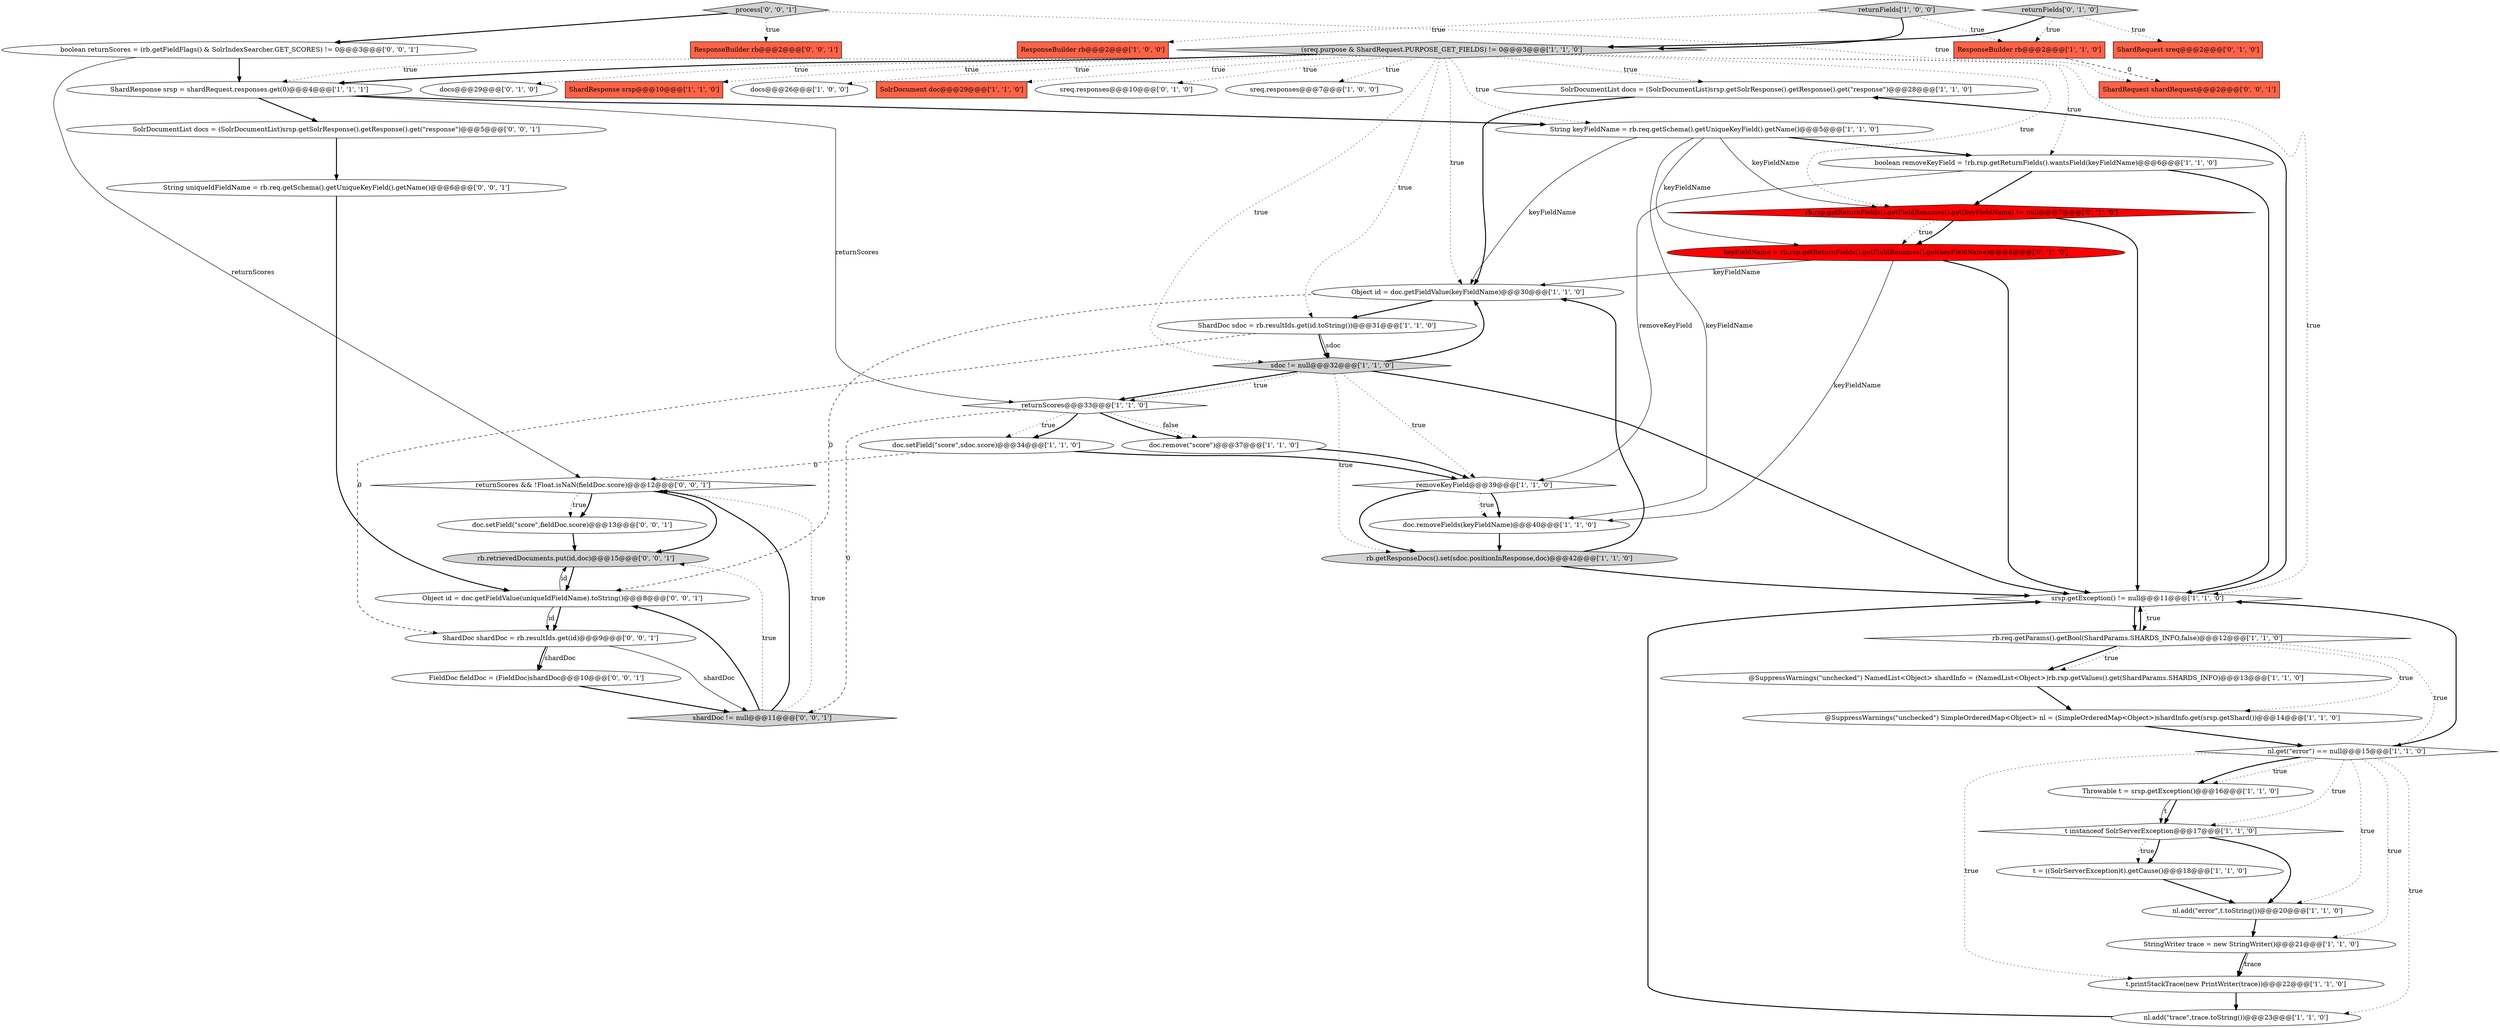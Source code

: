 digraph {
7 [style = filled, label = "SolrDocumentList docs = (SolrDocumentList)srsp.getSolrResponse().getResponse().get(\"response\")@@@28@@@['1', '1', '0']", fillcolor = white, shape = ellipse image = "AAA0AAABBB1BBB"];
13 [style = filled, label = "nl.get(\"error\") == null@@@15@@@['1', '1', '0']", fillcolor = white, shape = diamond image = "AAA0AAABBB1BBB"];
27 [style = filled, label = "boolean removeKeyField = !rb.rsp.getReturnFields().wantsField(keyFieldName)@@@6@@@['1', '1', '0']", fillcolor = white, shape = ellipse image = "AAA0AAABBB1BBB"];
36 [style = filled, label = "docs@@@29@@@['0', '1', '0']", fillcolor = white, shape = ellipse image = "AAA0AAABBB2BBB"];
28 [style = filled, label = "@SuppressWarnings(\"unchecked\") NamedList<Object> shardInfo = (NamedList<Object>)rb.rsp.getValues().get(ShardParams.SHARDS_INFO)@@@13@@@['1', '1', '0']", fillcolor = white, shape = ellipse image = "AAA0AAABBB1BBB"];
22 [style = filled, label = "ShardResponse srsp@@@10@@@['1', '1', '0']", fillcolor = tomato, shape = box image = "AAA0AAABBB1BBB"];
8 [style = filled, label = "doc.setField(\"score\",sdoc.score)@@@34@@@['1', '1', '0']", fillcolor = white, shape = ellipse image = "AAA0AAABBB1BBB"];
42 [style = filled, label = "boolean returnScores = (rb.getFieldFlags() & SolrIndexSearcher.GET_SCORES) != 0@@@3@@@['0', '0', '1']", fillcolor = white, shape = ellipse image = "AAA0AAABBB3BBB"];
34 [style = filled, label = "ShardRequest sreq@@@2@@@['0', '1', '0']", fillcolor = tomato, shape = box image = "AAA0AAABBB2BBB"];
25 [style = filled, label = "sdoc != null@@@32@@@['1', '1', '0']", fillcolor = lightgray, shape = diamond image = "AAA0AAABBB1BBB"];
5 [style = filled, label = "ShardDoc sdoc = rb.resultIds.get(id.toString())@@@31@@@['1', '1', '0']", fillcolor = white, shape = ellipse image = "AAA0AAABBB1BBB"];
47 [style = filled, label = "FieldDoc fieldDoc = (FieldDoc)shardDoc@@@10@@@['0', '0', '1']", fillcolor = white, shape = ellipse image = "AAA0AAABBB3BBB"];
41 [style = filled, label = "returnScores && !Float.isNaN(fieldDoc.score)@@@12@@@['0', '0', '1']", fillcolor = white, shape = diamond image = "AAA0AAABBB3BBB"];
49 [style = filled, label = "SolrDocumentList docs = (SolrDocumentList)srsp.getSolrResponse().getResponse().get(\"response\")@@@5@@@['0', '0', '1']", fillcolor = white, shape = ellipse image = "AAA0AAABBB3BBB"];
18 [style = filled, label = "Throwable t = srsp.getException()@@@16@@@['1', '1', '0']", fillcolor = white, shape = ellipse image = "AAA0AAABBB1BBB"];
21 [style = filled, label = "removeKeyField@@@39@@@['1', '1', '0']", fillcolor = white, shape = diamond image = "AAA0AAABBB1BBB"];
30 [style = filled, label = "rb.req.getParams().getBool(ShardParams.SHARDS_INFO,false)@@@12@@@['1', '1', '0']", fillcolor = white, shape = diamond image = "AAA0AAABBB1BBB"];
38 [style = filled, label = "returnFields['0', '1', '0']", fillcolor = lightgray, shape = diamond image = "AAA0AAABBB2BBB"];
3 [style = filled, label = "String keyFieldName = rb.req.getSchema().getUniqueKeyField().getName()@@@5@@@['1', '1', '0']", fillcolor = white, shape = ellipse image = "AAA0AAABBB1BBB"];
16 [style = filled, label = "t = ((SolrServerException)t).getCause()@@@18@@@['1', '1', '0']", fillcolor = white, shape = ellipse image = "AAA0AAABBB1BBB"];
19 [style = filled, label = "srsp.getException() != null@@@11@@@['1', '1', '0']", fillcolor = white, shape = diamond image = "AAA0AAABBB1BBB"];
26 [style = filled, label = "nl.add(\"trace\",trace.toString())@@@23@@@['1', '1', '0']", fillcolor = white, shape = ellipse image = "AAA0AAABBB1BBB"];
51 [style = filled, label = "Object id = doc.getFieldValue(uniqueIdFieldName).toString()@@@8@@@['0', '0', '1']", fillcolor = white, shape = ellipse image = "AAA0AAABBB3BBB"];
9 [style = filled, label = "doc.remove(\"score\")@@@37@@@['1', '1', '0']", fillcolor = white, shape = ellipse image = "AAA0AAABBB1BBB"];
37 [style = filled, label = "keyFieldName = rb.rsp.getReturnFields().getFieldRenames().get(keyFieldName)@@@8@@@['0', '1', '0']", fillcolor = red, shape = ellipse image = "AAA1AAABBB2BBB"];
6 [style = filled, label = "docs@@@26@@@['1', '0', '0']", fillcolor = white, shape = ellipse image = "AAA0AAABBB1BBB"];
48 [style = filled, label = "ShardDoc shardDoc = rb.resultIds.get(id)@@@9@@@['0', '0', '1']", fillcolor = white, shape = ellipse image = "AAA0AAABBB3BBB"];
12 [style = filled, label = "@SuppressWarnings(\"unchecked\") SimpleOrderedMap<Object> nl = (SimpleOrderedMap<Object>)shardInfo.get(srsp.getShard())@@@14@@@['1', '1', '0']", fillcolor = white, shape = ellipse image = "AAA0AAABBB1BBB"];
44 [style = filled, label = "ResponseBuilder rb@@@2@@@['0', '0', '1']", fillcolor = tomato, shape = box image = "AAA0AAABBB3BBB"];
29 [style = filled, label = "t.printStackTrace(new PrintWriter(trace))@@@22@@@['1', '1', '0']", fillcolor = white, shape = ellipse image = "AAA0AAABBB1BBB"];
10 [style = filled, label = "returnScores@@@33@@@['1', '1', '0']", fillcolor = white, shape = diamond image = "AAA0AAABBB1BBB"];
24 [style = filled, label = "t instanceof SolrServerException@@@17@@@['1', '1', '0']", fillcolor = white, shape = diamond image = "AAA0AAABBB1BBB"];
33 [style = filled, label = "rb.rsp.getReturnFields().getFieldRenames().get(keyFieldName) != null@@@7@@@['0', '1', '0']", fillcolor = red, shape = diamond image = "AAA1AAABBB2BBB"];
43 [style = filled, label = "rb.retrievedDocuments.put(id,doc)@@@15@@@['0', '0', '1']", fillcolor = lightgray, shape = ellipse image = "AAA0AAABBB3BBB"];
40 [style = filled, label = "doc.setField(\"score\",fieldDoc.score)@@@13@@@['0', '0', '1']", fillcolor = white, shape = ellipse image = "AAA0AAABBB3BBB"];
20 [style = filled, label = "SolrDocument doc@@@29@@@['1', '1', '0']", fillcolor = tomato, shape = box image = "AAA0AAABBB1BBB"];
50 [style = filled, label = "ShardRequest shardRequest@@@2@@@['0', '0', '1']", fillcolor = tomato, shape = box image = "AAA0AAABBB3BBB"];
31 [style = filled, label = "rb.getResponseDocs().set(sdoc.positionInResponse,doc)@@@42@@@['1', '1', '0']", fillcolor = lightgray, shape = ellipse image = "AAA0AAABBB1BBB"];
11 [style = filled, label = "ResponseBuilder rb@@@2@@@['1', '1', '0']", fillcolor = tomato, shape = box image = "AAA0AAABBB1BBB"];
14 [style = filled, label = "ShardResponse srsp = shardRequest.responses.get(0)@@@4@@@['1', '1', '1']", fillcolor = white, shape = ellipse image = "AAA0AAABBB1BBB"];
23 [style = filled, label = "StringWriter trace = new StringWriter()@@@21@@@['1', '1', '0']", fillcolor = white, shape = ellipse image = "AAA0AAABBB1BBB"];
35 [style = filled, label = "sreq.responses@@@10@@@['0', '1', '0']", fillcolor = white, shape = ellipse image = "AAA0AAABBB2BBB"];
0 [style = filled, label = "doc.removeFields(keyFieldName)@@@40@@@['1', '1', '0']", fillcolor = white, shape = ellipse image = "AAA0AAABBB1BBB"];
1 [style = filled, label = "ResponseBuilder rb@@@2@@@['1', '0', '0']", fillcolor = tomato, shape = box image = "AAA0AAABBB1BBB"];
45 [style = filled, label = "String uniqueIdFieldName = rb.req.getSchema().getUniqueKeyField().getName()@@@6@@@['0', '0', '1']", fillcolor = white, shape = ellipse image = "AAA0AAABBB3BBB"];
39 [style = filled, label = "process['0', '0', '1']", fillcolor = lightgray, shape = diamond image = "AAA0AAABBB3BBB"];
2 [style = filled, label = "Object id = doc.getFieldValue(keyFieldName)@@@30@@@['1', '1', '0']", fillcolor = white, shape = ellipse image = "AAA0AAABBB1BBB"];
4 [style = filled, label = "nl.add(\"error\",t.toString())@@@20@@@['1', '1', '0']", fillcolor = white, shape = ellipse image = "AAA0AAABBB1BBB"];
17 [style = filled, label = "sreq.responses@@@7@@@['1', '0', '0']", fillcolor = white, shape = ellipse image = "AAA0AAABBB1BBB"];
46 [style = filled, label = "shardDoc != null@@@11@@@['0', '0', '1']", fillcolor = lightgray, shape = diamond image = "AAA0AAABBB3BBB"];
32 [style = filled, label = "returnFields['1', '0', '0']", fillcolor = lightgray, shape = diamond image = "AAA0AAABBB1BBB"];
15 [style = filled, label = "(sreq.purpose & ShardRequest.PURPOSE_GET_FIELDS) != 0@@@3@@@['1', '1', '0']", fillcolor = lightgray, shape = diamond image = "AAA0AAABBB1BBB"];
14->3 [style = bold, label=""];
13->24 [style = dotted, label="true"];
10->8 [style = dotted, label="true"];
38->34 [style = dotted, label="true"];
32->11 [style = dotted, label="true"];
15->20 [style = dotted, label="true"];
15->33 [style = dotted, label="true"];
15->7 [style = dotted, label="true"];
3->0 [style = solid, label="keyFieldName"];
38->15 [style = bold, label=""];
3->27 [style = bold, label=""];
23->29 [style = bold, label=""];
5->25 [style = solid, label="sdoc"];
46->51 [style = bold, label=""];
51->48 [style = bold, label=""];
41->40 [style = dotted, label="true"];
30->28 [style = bold, label=""];
21->31 [style = bold, label=""];
10->8 [style = bold, label=""];
51->48 [style = solid, label="id"];
27->21 [style = solid, label="removeKeyField"];
25->19 [style = bold, label=""];
9->21 [style = bold, label=""];
25->10 [style = bold, label=""];
27->19 [style = bold, label=""];
27->33 [style = bold, label=""];
33->37 [style = dotted, label="true"];
14->10 [style = solid, label="returnScores"];
13->4 [style = dotted, label="true"];
25->21 [style = dotted, label="true"];
21->0 [style = bold, label=""];
3->2 [style = solid, label="keyFieldName"];
15->2 [style = dotted, label="true"];
21->0 [style = dotted, label="true"];
43->51 [style = bold, label=""];
30->12 [style = dotted, label="true"];
31->2 [style = bold, label=""];
15->35 [style = dotted, label="true"];
15->14 [style = dotted, label="true"];
25->2 [style = bold, label=""];
46->41 [style = bold, label=""];
5->25 [style = bold, label=""];
13->23 [style = dotted, label="true"];
15->27 [style = dotted, label="true"];
29->26 [style = bold, label=""];
3->37 [style = solid, label="keyFieldName"];
15->17 [style = dotted, label="true"];
15->3 [style = dotted, label="true"];
30->19 [style = bold, label=""];
39->44 [style = dotted, label="true"];
7->2 [style = bold, label=""];
13->29 [style = dotted, label="true"];
23->29 [style = solid, label="trace"];
10->9 [style = dotted, label="false"];
25->10 [style = dotted, label="true"];
30->28 [style = dotted, label="true"];
39->42 [style = bold, label=""];
41->43 [style = bold, label=""];
2->51 [style = dashed, label="0"];
4->23 [style = bold, label=""];
13->18 [style = bold, label=""];
0->31 [style = bold, label=""];
15->5 [style = dotted, label="true"];
49->45 [style = bold, label=""];
13->18 [style = dotted, label="true"];
18->24 [style = bold, label=""];
18->24 [style = solid, label="t"];
15->14 [style = bold, label=""];
39->50 [style = dotted, label="true"];
45->51 [style = bold, label=""];
25->31 [style = dotted, label="true"];
13->26 [style = dotted, label="true"];
28->12 [style = bold, label=""];
26->19 [style = bold, label=""];
19->30 [style = dotted, label="true"];
8->41 [style = dashed, label="0"];
24->16 [style = dotted, label="true"];
48->47 [style = solid, label="shardDoc"];
42->14 [style = bold, label=""];
10->46 [style = dashed, label="0"];
12->13 [style = bold, label=""];
13->19 [style = bold, label=""];
30->13 [style = dotted, label="true"];
3->33 [style = solid, label="keyFieldName"];
41->40 [style = bold, label=""];
37->0 [style = solid, label="keyFieldName"];
10->9 [style = bold, label=""];
40->43 [style = bold, label=""];
33->19 [style = bold, label=""];
16->4 [style = bold, label=""];
15->25 [style = dotted, label="true"];
33->37 [style = bold, label=""];
32->1 [style = dotted, label="true"];
31->19 [style = bold, label=""];
2->5 [style = bold, label=""];
14->49 [style = bold, label=""];
15->36 [style = dotted, label="true"];
11->50 [style = dashed, label="0"];
37->2 [style = solid, label="keyFieldName"];
47->46 [style = bold, label=""];
15->22 [style = dotted, label="true"];
46->41 [style = dotted, label="true"];
38->11 [style = dotted, label="true"];
24->16 [style = bold, label=""];
24->4 [style = bold, label=""];
5->48 [style = dashed, label="0"];
15->19 [style = dotted, label="true"];
48->47 [style = bold, label=""];
15->6 [style = dotted, label="true"];
32->15 [style = bold, label=""];
8->21 [style = bold, label=""];
48->46 [style = solid, label="shardDoc"];
37->19 [style = bold, label=""];
51->43 [style = solid, label="id"];
19->7 [style = bold, label=""];
42->41 [style = solid, label="returnScores"];
46->43 [style = dotted, label="true"];
19->30 [style = bold, label=""];
}
